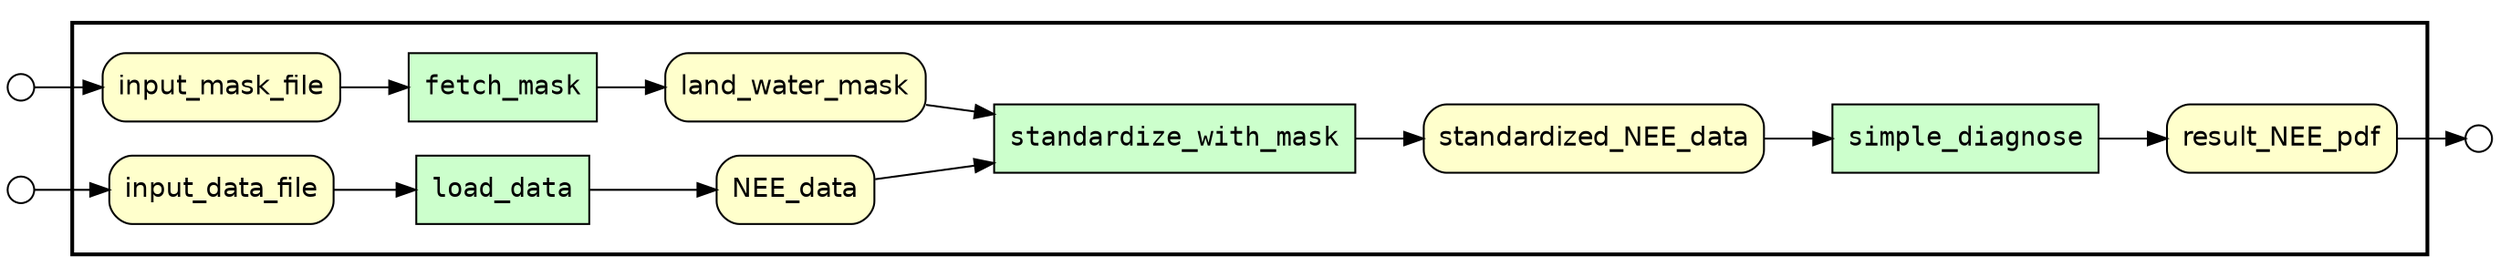 
/* Start of top-level graph */
digraph Workflow {
rankdir=LR

/* Start of double cluster for drawing box around nodes in workflow */
subgraph cluster_workflow_box_outer { label=""; color=black; penwidth=2
subgraph cluster_workflow_box_inner { label=""; penwidth=0

/* Style for nodes representing atomic programs in workflow */
node[shape=box style=filled fillcolor="#CCFFCC" peripheries=1 fontname=Courier]

/* Nodes representing atomic programs in workflow */
fetch_mask
load_data
standardize_with_mask
simple_diagnose

/* Style for nodes representing parameter and non-parameter data channels in workflow */
node[shape=box style="rounded,filled" fillcolor="#FFFFCC" peripheries=1 fontname=Helvetica]

/* Nodes representing parameter and non-parameter data channels in workflow */
result_NEE_pdf
input_mask_file
input_data_file
NEE_data
land_water_mask
standardized_NEE_data

/* Edges representing connections between programs and channels */
fetch_mask -> land_water_mask
input_mask_file -> fetch_mask
load_data -> NEE_data
input_data_file -> load_data
standardize_with_mask -> standardized_NEE_data
NEE_data -> standardize_with_mask
land_water_mask -> standardize_with_mask
simple_diagnose -> result_NEE_pdf
standardized_NEE_data -> simple_diagnose

/* End of double cluster for drawing box around nodes in workflow */
}}

/* Style for nodes representing workflow input ports */
node[shape=circle style="rounded,filled" fillcolor="#FFFFFF" peripheries=1 fontname=Helvetica width=0.2]

/* Nodes representing workflow input ports */
input_mask_file_input_port [label=""]
input_data_file_input_port [label=""]

/* Style for nodes representing workflow output ports */
node[shape=circle style="rounded,filled" fillcolor="#FFFFFF" peripheries=1 fontname=Helvetica width=0.2]

/* Nodes representing workflow output ports */
result_NEE_pdf_output_port [label=""]

/* Edges from input ports to channels */
input_mask_file_input_port -> input_mask_file
input_data_file_input_port -> input_data_file

/* Edges from channels to output ports */
result_NEE_pdf -> result_NEE_pdf_output_port

/* End of top-level graph */
}
